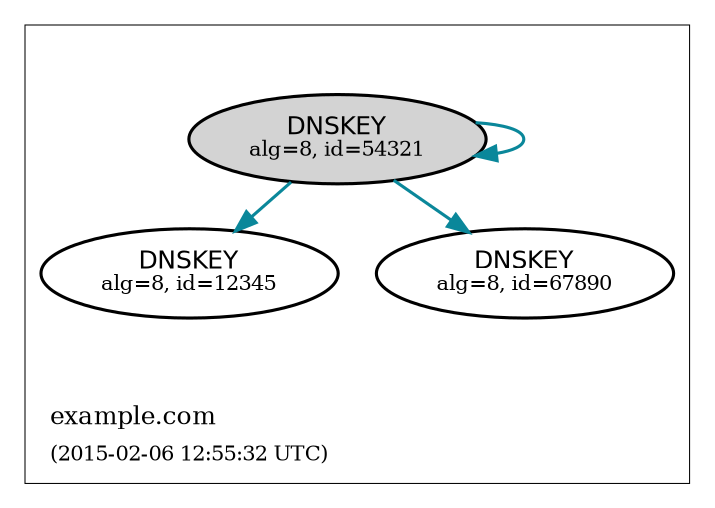digraph {
  graph [compound=true, rankdir=BT, ranksep=0.3];
	node [label="\N",
		penwidth=1.5
	];
	edge [penwidth=1.5];

  subgraph "cluster_example.com" {
		graph [label=<<TABLE BORDER="0"><TR><TD ALIGN="LEFT"><FONT POINT-SIZE="12">example.com</FONT></TD></TR><TR><TD ALIGN="LEFT"><FONT POINT-SIZE="10">(2015-02-06 12:55:32 UTC)</FONT></TD></TR></TABLE>>,
				labeljust=l,
				penwidth=0.5
		];
		"DNSKEY-0|example.com|8|12345"	 [color="#000000",
			fillcolor="#ffffff",
			label=<<FONT POINT-SIZE="12" FACE="Helvetica">DNSKEY</FONT><BR/><FONT POINT-SIZE="10">alg=8, id=12345</FONT>>,
			shape=ellipse,
			style=filled];
		"DNSKEY-0|example.com|8|67890"	 [color="#000000",
			fillcolor="#ffffff",
			label=<<FONT POINT-SIZE="12" FACE="Helvetica">DNSKEY</FONT><BR/><FONT POINT-SIZE="10">alg=8, id=67890</FONT>>,
			shape=ellipse,
			style=filled];
		"DNSKEY-0|example.com|8|54321"	 [color="#000000",
			fillcolor="lightgray",
			label=<<FONT POINT-SIZE="12" FACE="Helvetica">DNSKEY</FONT><BR/><FONT POINT-SIZE="10">alg=8, id=54321</FONT>>,
			shape=ellipse,
			style=filled];
		"cluster_example.com_top" [shape=point, style=invis];
		"cluster_example.com_bottom" [shape=point, style=invis];
  }
	"DNSKEY-0|example.com|8|54321" -> "DNSKEY-0|example.com|8|54321" [dir=back,
		color="#0a879a",
		style="solid"];
	"DNSKEY-0|example.com|8|12345" -> "DNSKEY-0|example.com|8|54321" [dir=back,
		color="#0a879a",
		style="solid"];
	"DNSKEY-0|example.com|8|67890" -> "DNSKEY-0|example.com|8|54321" [dir=back,
		color="#0a879a",
		style="solid"];
	"cluster_example.com_bottom" -> "DNSKEY-0|example.com|8|12345" [style=invis];
	"DNSKEY-0|example.com|8|54321" -> "cluster_example.com_top" [style=invis];
}
